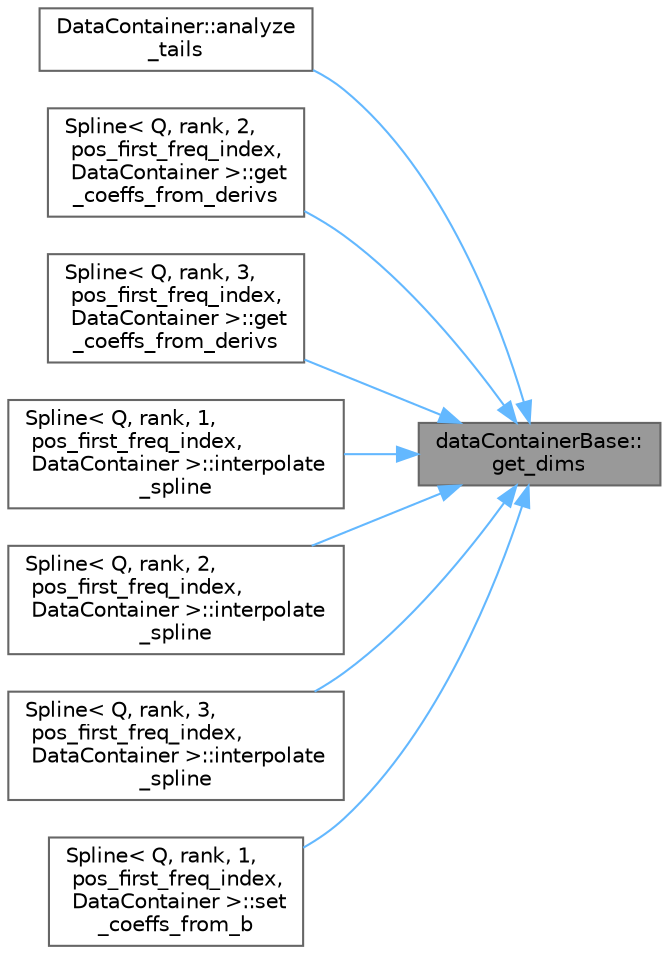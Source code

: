 digraph "dataContainerBase::get_dims"
{
 // INTERACTIVE_SVG=YES
 // LATEX_PDF_SIZE
  bgcolor="transparent";
  edge [fontname=Helvetica,fontsize=10,labelfontname=Helvetica,labelfontsize=10];
  node [fontname=Helvetica,fontsize=10,shape=box,height=0.2,width=0.4];
  rankdir="RL";
  Node1 [id="Node000001",label="dataContainerBase::\lget_dims",height=0.2,width=0.4,color="gray40", fillcolor="grey60", style="filled", fontcolor="black",tooltip=" "];
  Node1 -> Node2 [id="edge1_Node000001_Node000002",dir="back",color="steelblue1",style="solid",tooltip=" "];
  Node2 [id="Node000002",label="DataContainer::analyze\l_tails",height=0.2,width=0.4,color="grey40", fillcolor="white", style="filled",URL="$d3/dd8/classDataContainer.html#a1f8a7be178c433f68e29315810ecdc19",tooltip=" "];
  Node1 -> Node3 [id="edge2_Node000001_Node000003",dir="back",color="steelblue1",style="solid",tooltip=" "];
  Node3 [id="Node000003",label="Spline\< Q, rank, 2,\l pos_first_freq_index,\l DataContainer \>::get\l_coeffs_from_derivs",height=0.2,width=0.4,color="grey40", fillcolor="white", style="filled",URL="$d7/d8a/classSpline_3_01Q_00_01rank_00_012_00_01pos__first__freq__index_00_01DataContainer_01_4.html#a247f6deabff508e96fcd36956153e41d",tooltip="known values of first or second derivative (corresponding to bd_type)"];
  Node1 -> Node4 [id="edge3_Node000001_Node000004",dir="back",color="steelblue1",style="solid",tooltip=" "];
  Node4 [id="Node000004",label="Spline\< Q, rank, 3,\l pos_first_freq_index,\l DataContainer \>::get\l_coeffs_from_derivs",height=0.2,width=0.4,color="grey40", fillcolor="white", style="filled",URL="$d3/dab/classSpline_3_01Q_00_01rank_00_013_00_01pos__first__freq__index_00_01DataContainer_01_4.html#a8fc8fe2b6a6f7453a6f16e7f8ab8722c",tooltip="known values of first or second derivative (corresponding to bd_type)"];
  Node1 -> Node5 [id="edge4_Node000001_Node000005",dir="back",color="steelblue1",style="solid",tooltip=" "];
  Node5 [id="Node000005",label="Spline\< Q, rank, 1,\l pos_first_freq_index,\l DataContainer \>::interpolate\l_spline",height=0.2,width=0.4,color="grey40", fillcolor="white", style="filled",URL="$d4/dde/classSpline_3_01Q_00_01rank_00_011_00_01pos__first__freq__index_00_01DataContainer_01_4.html#a2730b9af749e1c60d38863d21620c700",tooltip=" "];
  Node1 -> Node6 [id="edge5_Node000001_Node000006",dir="back",color="steelblue1",style="solid",tooltip=" "];
  Node6 [id="Node000006",label="Spline\< Q, rank, 2,\l pos_first_freq_index,\l DataContainer \>::interpolate\l_spline",height=0.2,width=0.4,color="grey40", fillcolor="white", style="filled",URL="$d7/d8a/classSpline_3_01Q_00_01rank_00_012_00_01pos__first__freq__index_00_01DataContainer_01_4.html#a9929ed45115e5545302fade3b8ecafb2",tooltip=" "];
  Node1 -> Node7 [id="edge6_Node000001_Node000007",dir="back",color="steelblue1",style="solid",tooltip=" "];
  Node7 [id="Node000007",label="Spline\< Q, rank, 3,\l pos_first_freq_index,\l DataContainer \>::interpolate\l_spline",height=0.2,width=0.4,color="grey40", fillcolor="white", style="filled",URL="$d3/dab/classSpline_3_01Q_00_01rank_00_013_00_01pos__first__freq__index_00_01DataContainer_01_4.html#a31419dae3870700ecdd70c7ce06c08cb",tooltip=" "];
  Node1 -> Node8 [id="edge7_Node000001_Node000008",dir="back",color="steelblue1",style="solid",tooltip=" "];
  Node8 [id="Node000008",label="Spline\< Q, rank, 1,\l pos_first_freq_index,\l DataContainer \>::set\l_coeffs_from_b",height=0.2,width=0.4,color="grey40", fillcolor="white", style="filled",URL="$d4/dde/classSpline_3_01Q_00_01rank_00_011_00_01pos__first__freq__index_00_01DataContainer_01_4.html#aaac27d6ba50e707d898e8bd41b42a953",tooltip="known values of first or second derivative (corresponding to bd_type)"];
}

